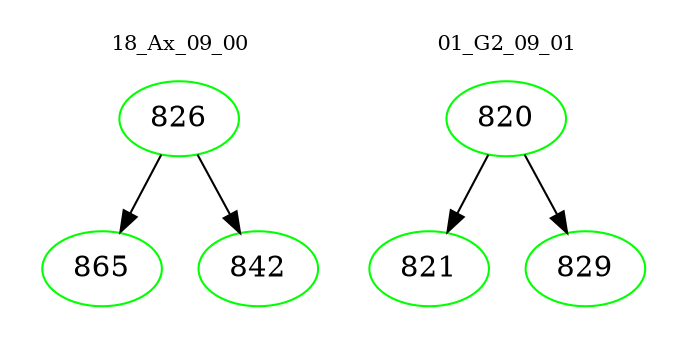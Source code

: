 digraph{
subgraph cluster_0 {
color = white
label = "18_Ax_09_00";
fontsize=10;
T0_826 [label="826", color="green"]
T0_826 -> T0_865 [color="black"]
T0_865 [label="865", color="green"]
T0_826 -> T0_842 [color="black"]
T0_842 [label="842", color="green"]
}
subgraph cluster_1 {
color = white
label = "01_G2_09_01";
fontsize=10;
T1_820 [label="820", color="green"]
T1_820 -> T1_821 [color="black"]
T1_821 [label="821", color="green"]
T1_820 -> T1_829 [color="black"]
T1_829 [label="829", color="green"]
}
}
